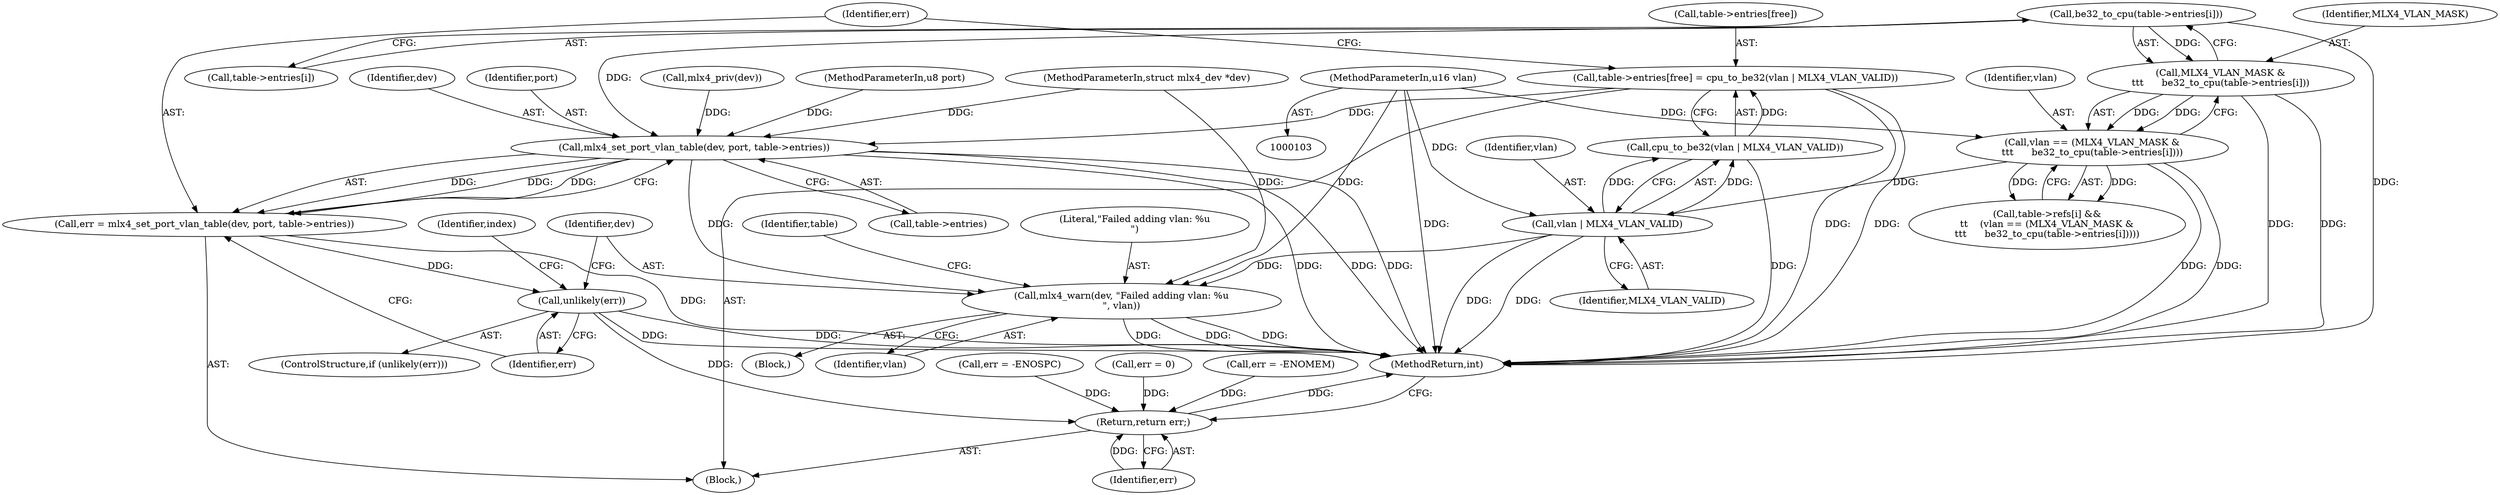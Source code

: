 digraph "0_linux_0926f91083f34d047abc74f1ca4fa6a9c161f7db_0@API" {
"1000223" [label="(Call,table->entries[free] = cpu_to_be32(vlan | MLX4_VLAN_VALID))"];
"1000229" [label="(Call,cpu_to_be32(vlan | MLX4_VLAN_VALID))"];
"1000230" [label="(Call,vlan | MLX4_VLAN_VALID)"];
"1000170" [label="(Call,vlan == (MLX4_VLAN_MASK &\n\t\t\t      be32_to_cpu(table->entries[i])))"];
"1000106" [label="(MethodParameterIn,u16 vlan)"];
"1000172" [label="(Call,MLX4_VLAN_MASK &\n\t\t\t      be32_to_cpu(table->entries[i]))"];
"1000174" [label="(Call,be32_to_cpu(table->entries[i]))"];
"1000235" [label="(Call,mlx4_set_port_vlan_table(dev, port, table->entries))"];
"1000233" [label="(Call,err = mlx4_set_port_vlan_table(dev, port, table->entries))"];
"1000242" [label="(Call,unlikely(err))"];
"1000278" [label="(Return,return err;)"];
"1000245" [label="(Call,mlx4_warn(dev, \"Failed adding vlan: %u\n\", vlan))"];
"1000246" [label="(Identifier,dev)"];
"1000280" [label="(MethodReturn,int)"];
"1000234" [label="(Identifier,err)"];
"1000245" [label="(Call,mlx4_warn(dev, \"Failed adding vlan: %u\n\", vlan))"];
"1000175" [label="(Call,table->entries[i])"];
"1000229" [label="(Call,cpu_to_be32(vlan | MLX4_VLAN_VALID))"];
"1000278" [label="(Return,return err;)"];
"1000236" [label="(Identifier,dev)"];
"1000211" [label="(Call,err = -ENOSPC)"];
"1000224" [label="(Call,table->entries[free])"];
"1000174" [label="(Call,be32_to_cpu(table->entries[i]))"];
"1000108" [label="(Block,)"];
"1000233" [label="(Call,err = mlx4_set_port_vlan_table(dev, port, table->entries))"];
"1000170" [label="(Call,vlan == (MLX4_VLAN_MASK &\n\t\t\t      be32_to_cpu(table->entries[i])))"];
"1000171" [label="(Identifier,vlan)"];
"1000237" [label="(Identifier,port)"];
"1000241" [label="(ControlStructure,if (unlikely(err)))"];
"1000252" [label="(Identifier,table)"];
"1000235" [label="(Call,mlx4_set_port_vlan_table(dev, port, table->entries))"];
"1000244" [label="(Block,)"];
"1000104" [label="(MethodParameterIn,struct mlx4_dev *dev)"];
"1000243" [label="(Identifier,err)"];
"1000242" [label="(Call,unlikely(err))"];
"1000116" [label="(Call,mlx4_priv(dev))"];
"1000248" [label="(Identifier,vlan)"];
"1000164" [label="(Call,table->refs[i] &&\n\t\t    (vlan == (MLX4_VLAN_MASK &\n\t\t\t      be32_to_cpu(table->entries[i]))))"];
"1000232" [label="(Identifier,MLX4_VLAN_VALID)"];
"1000173" [label="(Identifier,MLX4_VLAN_MASK)"];
"1000238" [label="(Call,table->entries)"];
"1000231" [label="(Identifier,vlan)"];
"1000106" [label="(MethodParameterIn,u16 vlan)"];
"1000230" [label="(Call,vlan | MLX4_VLAN_VALID)"];
"1000105" [label="(MethodParameterIn,u8 port)"];
"1000247" [label="(Literal,\"Failed adding vlan: %u\n\")"];
"1000266" [label="(Identifier,index)"];
"1000123" [label="(Call,err = 0)"];
"1000223" [label="(Call,table->entries[free] = cpu_to_be32(vlan | MLX4_VLAN_VALID))"];
"1000279" [label="(Identifier,err)"];
"1000197" [label="(Call,err = -ENOMEM)"];
"1000172" [label="(Call,MLX4_VLAN_MASK &\n\t\t\t      be32_to_cpu(table->entries[i]))"];
"1000223" -> "1000108"  [label="AST: "];
"1000223" -> "1000229"  [label="CFG: "];
"1000224" -> "1000223"  [label="AST: "];
"1000229" -> "1000223"  [label="AST: "];
"1000234" -> "1000223"  [label="CFG: "];
"1000223" -> "1000280"  [label="DDG: "];
"1000223" -> "1000280"  [label="DDG: "];
"1000229" -> "1000223"  [label="DDG: "];
"1000223" -> "1000235"  [label="DDG: "];
"1000229" -> "1000230"  [label="CFG: "];
"1000230" -> "1000229"  [label="AST: "];
"1000229" -> "1000280"  [label="DDG: "];
"1000230" -> "1000229"  [label="DDG: "];
"1000230" -> "1000229"  [label="DDG: "];
"1000230" -> "1000232"  [label="CFG: "];
"1000231" -> "1000230"  [label="AST: "];
"1000232" -> "1000230"  [label="AST: "];
"1000230" -> "1000280"  [label="DDG: "];
"1000230" -> "1000280"  [label="DDG: "];
"1000170" -> "1000230"  [label="DDG: "];
"1000106" -> "1000230"  [label="DDG: "];
"1000230" -> "1000245"  [label="DDG: "];
"1000170" -> "1000164"  [label="AST: "];
"1000170" -> "1000172"  [label="CFG: "];
"1000171" -> "1000170"  [label="AST: "];
"1000172" -> "1000170"  [label="AST: "];
"1000164" -> "1000170"  [label="CFG: "];
"1000170" -> "1000280"  [label="DDG: "];
"1000170" -> "1000280"  [label="DDG: "];
"1000170" -> "1000164"  [label="DDG: "];
"1000170" -> "1000164"  [label="DDG: "];
"1000106" -> "1000170"  [label="DDG: "];
"1000172" -> "1000170"  [label="DDG: "];
"1000172" -> "1000170"  [label="DDG: "];
"1000106" -> "1000103"  [label="AST: "];
"1000106" -> "1000280"  [label="DDG: "];
"1000106" -> "1000245"  [label="DDG: "];
"1000172" -> "1000174"  [label="CFG: "];
"1000173" -> "1000172"  [label="AST: "];
"1000174" -> "1000172"  [label="AST: "];
"1000172" -> "1000280"  [label="DDG: "];
"1000172" -> "1000280"  [label="DDG: "];
"1000174" -> "1000172"  [label="DDG: "];
"1000174" -> "1000175"  [label="CFG: "];
"1000175" -> "1000174"  [label="AST: "];
"1000174" -> "1000280"  [label="DDG: "];
"1000174" -> "1000235"  [label="DDG: "];
"1000235" -> "1000233"  [label="AST: "];
"1000235" -> "1000238"  [label="CFG: "];
"1000236" -> "1000235"  [label="AST: "];
"1000237" -> "1000235"  [label="AST: "];
"1000238" -> "1000235"  [label="AST: "];
"1000233" -> "1000235"  [label="CFG: "];
"1000235" -> "1000280"  [label="DDG: "];
"1000235" -> "1000280"  [label="DDG: "];
"1000235" -> "1000280"  [label="DDG: "];
"1000235" -> "1000233"  [label="DDG: "];
"1000235" -> "1000233"  [label="DDG: "];
"1000235" -> "1000233"  [label="DDG: "];
"1000116" -> "1000235"  [label="DDG: "];
"1000104" -> "1000235"  [label="DDG: "];
"1000105" -> "1000235"  [label="DDG: "];
"1000235" -> "1000245"  [label="DDG: "];
"1000233" -> "1000108"  [label="AST: "];
"1000234" -> "1000233"  [label="AST: "];
"1000243" -> "1000233"  [label="CFG: "];
"1000233" -> "1000280"  [label="DDG: "];
"1000233" -> "1000242"  [label="DDG: "];
"1000242" -> "1000241"  [label="AST: "];
"1000242" -> "1000243"  [label="CFG: "];
"1000243" -> "1000242"  [label="AST: "];
"1000246" -> "1000242"  [label="CFG: "];
"1000266" -> "1000242"  [label="CFG: "];
"1000242" -> "1000280"  [label="DDG: "];
"1000242" -> "1000280"  [label="DDG: "];
"1000242" -> "1000278"  [label="DDG: "];
"1000278" -> "1000108"  [label="AST: "];
"1000278" -> "1000279"  [label="CFG: "];
"1000279" -> "1000278"  [label="AST: "];
"1000280" -> "1000278"  [label="CFG: "];
"1000278" -> "1000280"  [label="DDG: "];
"1000279" -> "1000278"  [label="DDG: "];
"1000211" -> "1000278"  [label="DDG: "];
"1000123" -> "1000278"  [label="DDG: "];
"1000197" -> "1000278"  [label="DDG: "];
"1000245" -> "1000244"  [label="AST: "];
"1000245" -> "1000248"  [label="CFG: "];
"1000246" -> "1000245"  [label="AST: "];
"1000247" -> "1000245"  [label="AST: "];
"1000248" -> "1000245"  [label="AST: "];
"1000252" -> "1000245"  [label="CFG: "];
"1000245" -> "1000280"  [label="DDG: "];
"1000245" -> "1000280"  [label="DDG: "];
"1000245" -> "1000280"  [label="DDG: "];
"1000104" -> "1000245"  [label="DDG: "];
}
